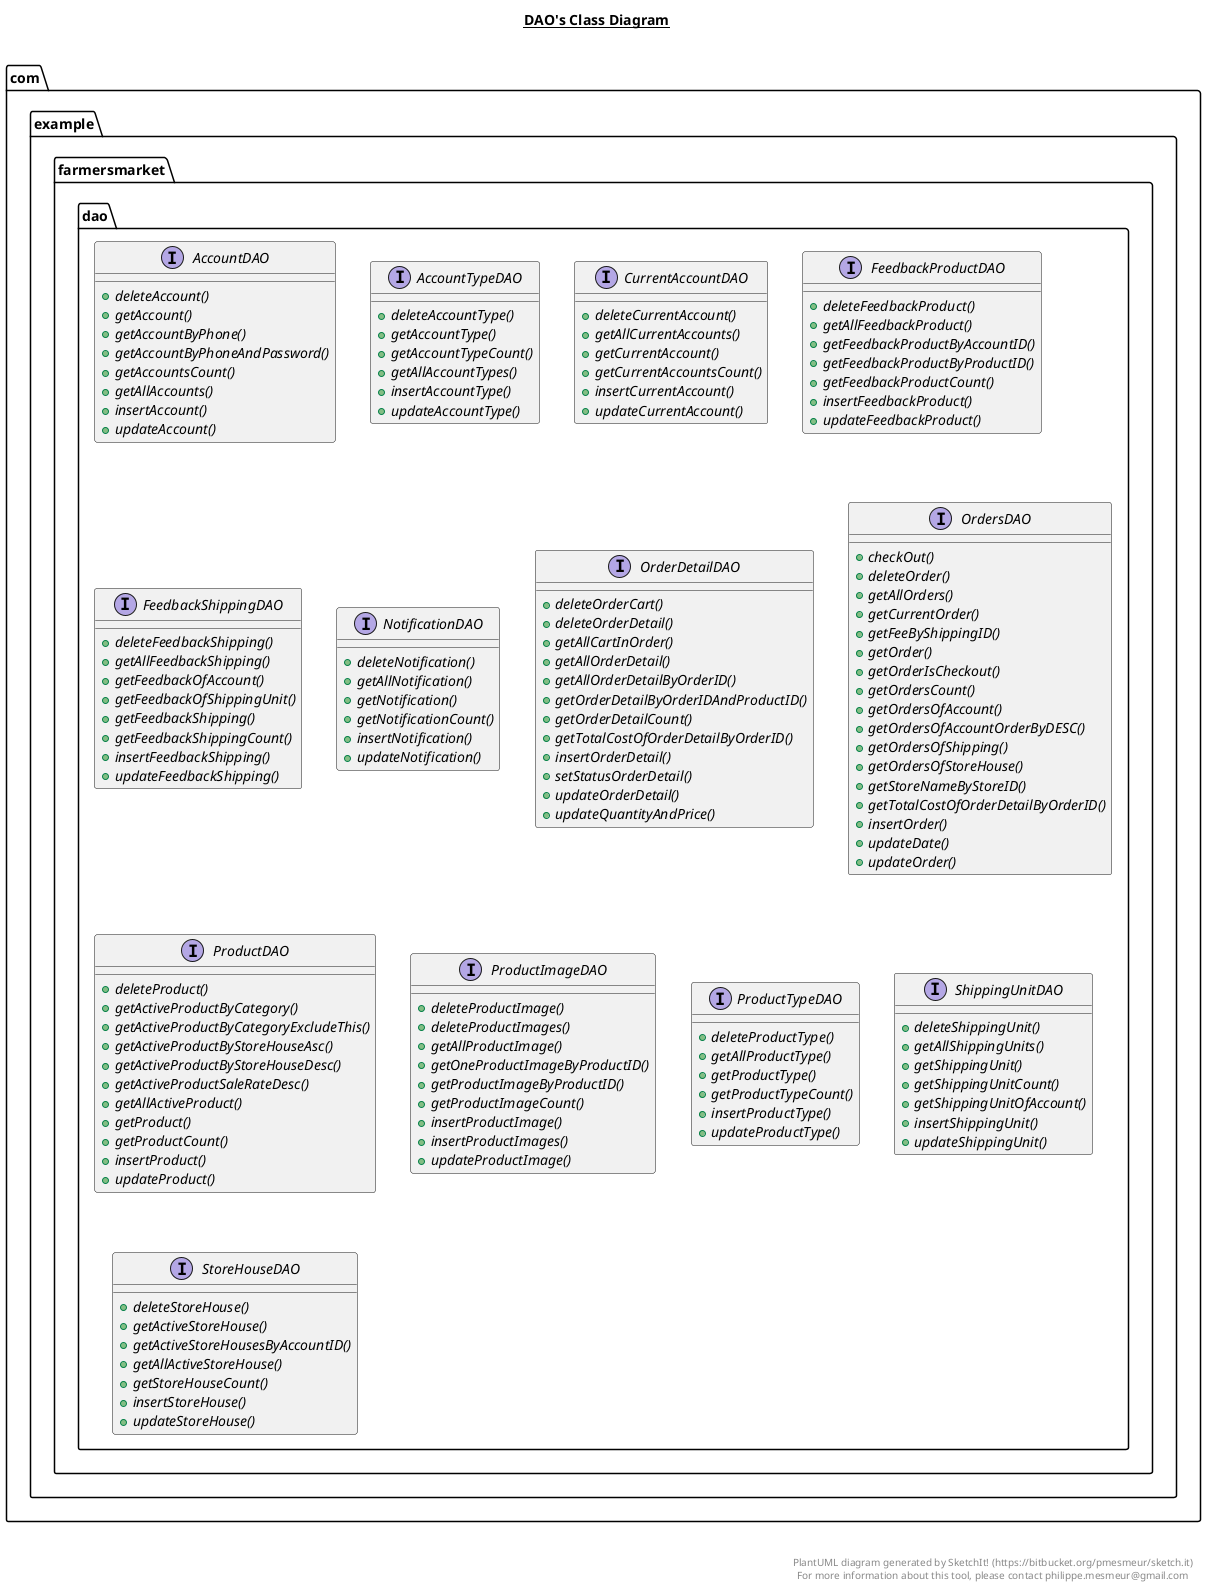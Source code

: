 @startuml

title __DAO's Class Diagram__\n

  namespace com.example.farmersmarket {
    namespace dao {
      interface com.example.farmersmarket.dao.AccountDAO {
          {abstract} + deleteAccount()
          {abstract} + getAccount()
          {abstract} + getAccountByPhone()
          {abstract} + getAccountByPhoneAndPassword()
          {abstract} + getAccountsCount()
          {abstract} + getAllAccounts()
          {abstract} + insertAccount()
          {abstract} + updateAccount()
      }
    }
  }
  

  namespace com.example.farmersmarket {
    namespace dao {
      interface com.example.farmersmarket.dao.AccountTypeDAO {
          {abstract} + deleteAccountType()
          {abstract} + getAccountType()
          {abstract} + getAccountTypeCount()
          {abstract} + getAllAccountTypes()
          {abstract} + insertAccountType()
          {abstract} + updateAccountType()
      }
    }
  }
  

  namespace com.example.farmersmarket {
    namespace dao {
      interface com.example.farmersmarket.dao.CurrentAccountDAO {
          {abstract} + deleteCurrentAccount()
          {abstract} + getAllCurrentAccounts()
          {abstract} + getCurrentAccount()
          {abstract} + getCurrentAccountsCount()
          {abstract} + insertCurrentAccount()
          {abstract} + updateCurrentAccount()
      }
    }
  }
  

  namespace com.example.farmersmarket {
    namespace dao {
      interface com.example.farmersmarket.dao.FeedbackProductDAO {
          {abstract} + deleteFeedbackProduct()
          {abstract} + getAllFeedbackProduct()
          {abstract} + getFeedbackProductByAccountID()
          {abstract} + getFeedbackProductByProductID()
          {abstract} + getFeedbackProductCount()
          {abstract} + insertFeedbackProduct()
          {abstract} + updateFeedbackProduct()
      }
    }
  }
  

  namespace com.example.farmersmarket {
    namespace dao {
      interface com.example.farmersmarket.dao.FeedbackShippingDAO {
          {abstract} + deleteFeedbackShipping()
          {abstract} + getAllFeedbackShipping()
          {abstract} + getFeedbackOfAccount()
          {abstract} + getFeedbackOfShippingUnit()
          {abstract} + getFeedbackShipping()
          {abstract} + getFeedbackShippingCount()
          {abstract} + insertFeedbackShipping()
          {abstract} + updateFeedbackShipping()
      }
    }
  }
  

  namespace com.example.farmersmarket {
    namespace dao {
      interface com.example.farmersmarket.dao.NotificationDAO {
          {abstract} + deleteNotification()
          {abstract} + getAllNotification()
          {abstract} + getNotification()
          {abstract} + getNotificationCount()
          {abstract} + insertNotification()
          {abstract} + updateNotification()
      }
    }
  }
  

  namespace com.example.farmersmarket {
    namespace dao {
      interface com.example.farmersmarket.dao.OrderDetailDAO {
          {abstract} + deleteOrderCart()
          {abstract} + deleteOrderDetail()
          {abstract} + getAllCartInOrder()
          {abstract} + getAllOrderDetail()
          {abstract} + getAllOrderDetailByOrderID()
          {abstract} + getOrderDetailByOrderIDAndProductID()
          {abstract} + getOrderDetailCount()
          {abstract} + getTotalCostOfOrderDetailByOrderID()
          {abstract} + insertOrderDetail()
          {abstract} + setStatusOrderDetail()
          {abstract} + updateOrderDetail()
          {abstract} + updateQuantityAndPrice()
      }
    }
  }
  

  namespace com.example.farmersmarket {
    namespace dao {
      interface com.example.farmersmarket.dao.OrdersDAO {
          {abstract} + checkOut()
          {abstract} + deleteOrder()
          {abstract} + getAllOrders()
          {abstract} + getCurrentOrder()
          {abstract} + getFeeByShippingID()
          {abstract} + getOrder()
          {abstract} + getOrderIsCheckout()
          {abstract} + getOrdersCount()
          {abstract} + getOrdersOfAccount()
          {abstract} + getOrdersOfAccountOrderByDESC()
          {abstract} + getOrdersOfShipping()
          {abstract} + getOrdersOfStoreHouse()
          {abstract} + getStoreNameByStoreID()
          {abstract} + getTotalCostOfOrderDetailByOrderID()
          {abstract} + insertOrder()
          {abstract} + updateDate()
          {abstract} + updateOrder()
      }
    }
  }
  

  namespace com.example.farmersmarket {
    namespace dao {
      interface com.example.farmersmarket.dao.ProductDAO {
          {abstract} + deleteProduct()
          {abstract} + getActiveProductByCategory()
          {abstract} + getActiveProductByCategoryExcludeThis()
          {abstract} + getActiveProductByStoreHouseAsc()
          {abstract} + getActiveProductByStoreHouseDesc()
          {abstract} + getActiveProductSaleRateDesc()
          {abstract} + getAllActiveProduct()
          {abstract} + getProduct()
          {abstract} + getProductCount()
          {abstract} + insertProduct()
          {abstract} + updateProduct()
      }
    }
  }
  

  namespace com.example.farmersmarket {
    namespace dao {
      interface com.example.farmersmarket.dao.ProductImageDAO {
          {abstract} + deleteProductImage()
          {abstract} + deleteProductImages()
          {abstract} + getAllProductImage()
          {abstract} + getOneProductImageByProductID()
          {abstract} + getProductImageByProductID()
          {abstract} + getProductImageCount()
          {abstract} + insertProductImage()
          {abstract} + insertProductImages()
          {abstract} + updateProductImage()
      }
    }
  }
  

  namespace com.example.farmersmarket {
    namespace dao {
      interface com.example.farmersmarket.dao.ProductTypeDAO {
          {abstract} + deleteProductType()
          {abstract} + getAllProductType()
          {abstract} + getProductType()
          {abstract} + getProductTypeCount()
          {abstract} + insertProductType()
          {abstract} + updateProductType()
      }
    }
  }
  

  namespace com.example.farmersmarket {
    namespace dao {
      interface com.example.farmersmarket.dao.ShippingUnitDAO {
          {abstract} + deleteShippingUnit()
          {abstract} + getAllShippingUnits()
          {abstract} + getShippingUnit()
          {abstract} + getShippingUnitCount()
          {abstract} + getShippingUnitOfAccount()
          {abstract} + insertShippingUnit()
          {abstract} + updateShippingUnit()
      }
    }
  }
  

  namespace com.example.farmersmarket {
    namespace dao {
      interface com.example.farmersmarket.dao.StoreHouseDAO {
          {abstract} + deleteStoreHouse()
          {abstract} + getActiveStoreHouse()
          {abstract} + getActiveStoreHousesByAccountID()
          {abstract} + getAllActiveStoreHouse()
          {abstract} + getStoreHouseCount()
          {abstract} + insertStoreHouse()
          {abstract} + updateStoreHouse()
      }
    }
  }
  



right footer


PlantUML diagram generated by SketchIt! (https://bitbucket.org/pmesmeur/sketch.it)
For more information about this tool, please contact philippe.mesmeur@gmail.com
endfooter

@enduml
